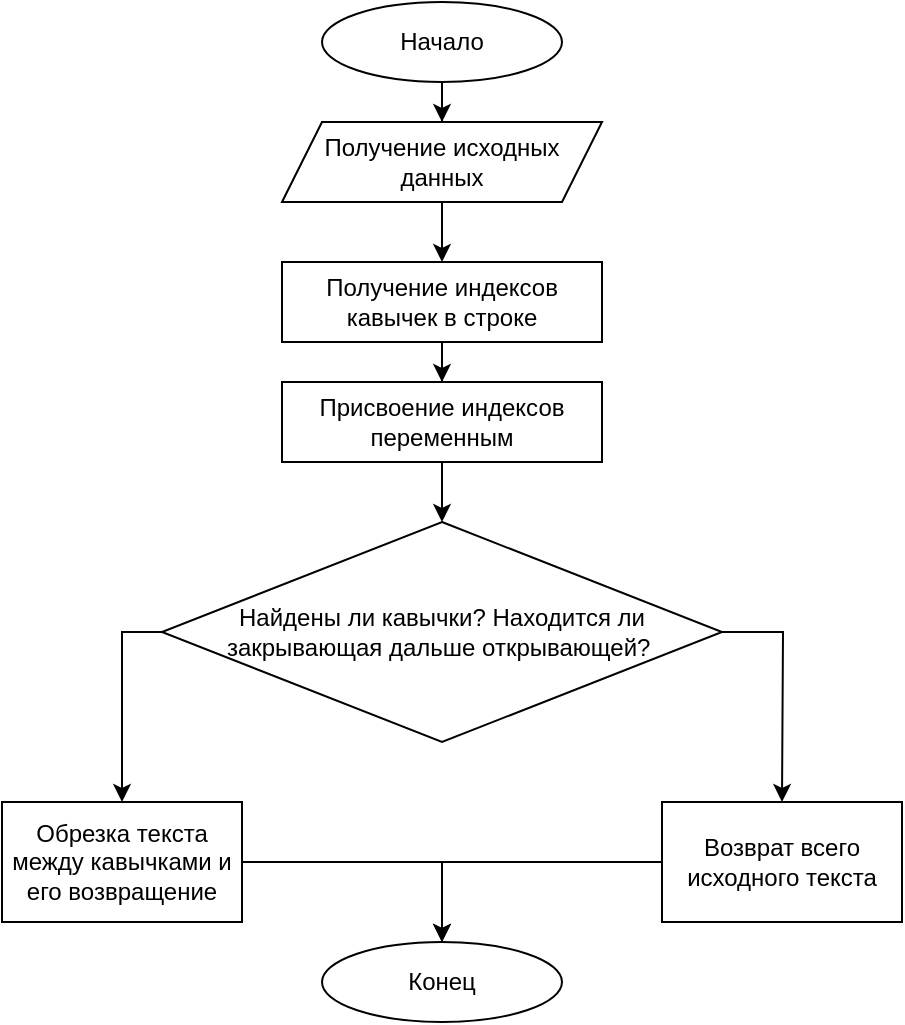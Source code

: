 <mxfile version="24.5.2" type="device">
  <diagram id="C5RBs43oDa-KdzZeNtuy" name="Page-1">
    <mxGraphModel dx="1831" dy="612" grid="1" gridSize="10" guides="1" tooltips="1" connect="1" arrows="1" fold="1" page="1" pageScale="1" pageWidth="827" pageHeight="1169" math="0" shadow="0">
      <root>
        <mxCell id="WIyWlLk6GJQsqaUBKTNV-0" />
        <mxCell id="WIyWlLk6GJQsqaUBKTNV-1" parent="WIyWlLk6GJQsqaUBKTNV-0" />
        <mxCell id="Rz15Se8ZV94DFHx8ccqt-21" style="edgeStyle=orthogonalEdgeStyle;rounded=0;orthogonalLoop=1;jettySize=auto;html=1;entryX=0.5;entryY=0;entryDx=0;entryDy=0;" edge="1" parent="WIyWlLk6GJQsqaUBKTNV-1" source="Rz15Se8ZV94DFHx8ccqt-0" target="Rz15Se8ZV94DFHx8ccqt-2">
          <mxGeometry relative="1" as="geometry" />
        </mxCell>
        <mxCell id="Rz15Se8ZV94DFHx8ccqt-0" value="Начало" style="ellipse;whiteSpace=wrap;html=1;" vertex="1" parent="WIyWlLk6GJQsqaUBKTNV-1">
          <mxGeometry x="150" y="30" width="120" height="40" as="geometry" />
        </mxCell>
        <mxCell id="Rz15Se8ZV94DFHx8ccqt-20" style="edgeStyle=orthogonalEdgeStyle;rounded=0;orthogonalLoop=1;jettySize=auto;html=1;entryX=0.5;entryY=0;entryDx=0;entryDy=0;" edge="1" parent="WIyWlLk6GJQsqaUBKTNV-1" source="Rz15Se8ZV94DFHx8ccqt-2" target="Rz15Se8ZV94DFHx8ccqt-3">
          <mxGeometry relative="1" as="geometry" />
        </mxCell>
        <mxCell id="Rz15Se8ZV94DFHx8ccqt-2" value="Получение исходных данных" style="shape=parallelogram;perimeter=parallelogramPerimeter;whiteSpace=wrap;html=1;fixedSize=1;size=20.0;" vertex="1" parent="WIyWlLk6GJQsqaUBKTNV-1">
          <mxGeometry x="130" y="90" width="160" height="40" as="geometry" />
        </mxCell>
        <mxCell id="Rz15Se8ZV94DFHx8ccqt-19" style="edgeStyle=orthogonalEdgeStyle;rounded=0;orthogonalLoop=1;jettySize=auto;html=1;entryX=0.5;entryY=0;entryDx=0;entryDy=0;" edge="1" parent="WIyWlLk6GJQsqaUBKTNV-1" source="Rz15Se8ZV94DFHx8ccqt-3" target="Rz15Se8ZV94DFHx8ccqt-4">
          <mxGeometry relative="1" as="geometry" />
        </mxCell>
        <mxCell id="Rz15Se8ZV94DFHx8ccqt-3" value="Получение индексов кавычек в строке" style="shape=parallelogram;perimeter=parallelogramPerimeter;whiteSpace=wrap;html=1;fixedSize=1;size=-10.0;" vertex="1" parent="WIyWlLk6GJQsqaUBKTNV-1">
          <mxGeometry x="130" y="160" width="160" height="40" as="geometry" />
        </mxCell>
        <mxCell id="Rz15Se8ZV94DFHx8ccqt-17" value="" style="edgeStyle=orthogonalEdgeStyle;rounded=0;orthogonalLoop=1;jettySize=auto;html=1;" edge="1" parent="WIyWlLk6GJQsqaUBKTNV-1" source="Rz15Se8ZV94DFHx8ccqt-4" target="Rz15Se8ZV94DFHx8ccqt-5">
          <mxGeometry relative="1" as="geometry" />
        </mxCell>
        <mxCell id="Rz15Se8ZV94DFHx8ccqt-4" value="Присвоение индексов переменным" style="shape=parallelogram;perimeter=parallelogramPerimeter;whiteSpace=wrap;html=1;fixedSize=1;size=-30.0;" vertex="1" parent="WIyWlLk6GJQsqaUBKTNV-1">
          <mxGeometry x="130" y="220" width="160" height="40" as="geometry" />
        </mxCell>
        <mxCell id="Rz15Se8ZV94DFHx8ccqt-12" style="edgeStyle=orthogonalEdgeStyle;rounded=0;orthogonalLoop=1;jettySize=auto;html=1;exitX=0;exitY=0.5;exitDx=0;exitDy=0;entryX=0.5;entryY=0;entryDx=0;entryDy=0;" edge="1" parent="WIyWlLk6GJQsqaUBKTNV-1" source="Rz15Se8ZV94DFHx8ccqt-5" target="Rz15Se8ZV94DFHx8ccqt-7">
          <mxGeometry relative="1" as="geometry" />
        </mxCell>
        <mxCell id="Rz15Se8ZV94DFHx8ccqt-16" style="edgeStyle=orthogonalEdgeStyle;rounded=0;orthogonalLoop=1;jettySize=auto;html=1;" edge="1" parent="WIyWlLk6GJQsqaUBKTNV-1" source="Rz15Se8ZV94DFHx8ccqt-5">
          <mxGeometry relative="1" as="geometry">
            <mxPoint x="380" y="430" as="targetPoint" />
          </mxGeometry>
        </mxCell>
        <mxCell id="Rz15Se8ZV94DFHx8ccqt-5" value="Найдены ли кавычки? Находится ли закрывающая дальше открывающей?&amp;nbsp;" style="rhombus;whiteSpace=wrap;html=1;" vertex="1" parent="WIyWlLk6GJQsqaUBKTNV-1">
          <mxGeometry x="70" y="290" width="280" height="110" as="geometry" />
        </mxCell>
        <mxCell id="Rz15Se8ZV94DFHx8ccqt-11" style="edgeStyle=orthogonalEdgeStyle;rounded=0;orthogonalLoop=1;jettySize=auto;html=1;entryX=0.5;entryY=0;entryDx=0;entryDy=0;" edge="1" parent="WIyWlLk6GJQsqaUBKTNV-1" source="Rz15Se8ZV94DFHx8ccqt-7" target="Rz15Se8ZV94DFHx8ccqt-9">
          <mxGeometry relative="1" as="geometry" />
        </mxCell>
        <mxCell id="Rz15Se8ZV94DFHx8ccqt-7" value="Обрезка текста между кавычками и его возвращение" style="rounded=0;whiteSpace=wrap;html=1;" vertex="1" parent="WIyWlLk6GJQsqaUBKTNV-1">
          <mxGeometry x="-10" y="430" width="120" height="60" as="geometry" />
        </mxCell>
        <mxCell id="Rz15Se8ZV94DFHx8ccqt-10" style="edgeStyle=orthogonalEdgeStyle;rounded=0;orthogonalLoop=1;jettySize=auto;html=1;entryX=0.5;entryY=0;entryDx=0;entryDy=0;" edge="1" parent="WIyWlLk6GJQsqaUBKTNV-1" source="Rz15Se8ZV94DFHx8ccqt-8" target="Rz15Se8ZV94DFHx8ccqt-9">
          <mxGeometry relative="1" as="geometry" />
        </mxCell>
        <mxCell id="Rz15Se8ZV94DFHx8ccqt-8" value="Возврат всего исходного текста" style="rounded=0;whiteSpace=wrap;html=1;" vertex="1" parent="WIyWlLk6GJQsqaUBKTNV-1">
          <mxGeometry x="320" y="430" width="120" height="60" as="geometry" />
        </mxCell>
        <mxCell id="Rz15Se8ZV94DFHx8ccqt-9" value="Конец" style="ellipse;whiteSpace=wrap;html=1;" vertex="1" parent="WIyWlLk6GJQsqaUBKTNV-1">
          <mxGeometry x="150" y="500" width="120" height="40" as="geometry" />
        </mxCell>
      </root>
    </mxGraphModel>
  </diagram>
</mxfile>
